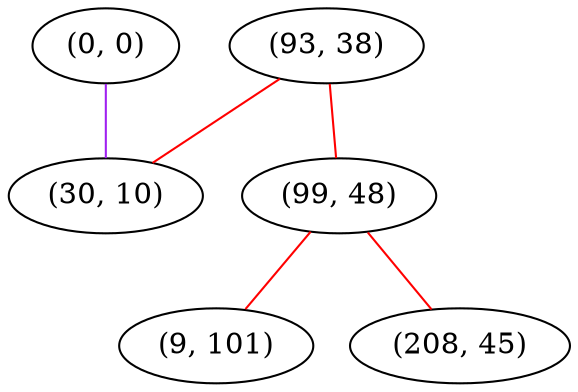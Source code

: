 graph "" {
"(93, 38)";
"(0, 0)";
"(30, 10)";
"(99, 48)";
"(9, 101)";
"(208, 45)";
"(93, 38)" -- "(99, 48)"  [color=red, key=0, weight=1];
"(93, 38)" -- "(30, 10)"  [color=red, key=0, weight=1];
"(0, 0)" -- "(30, 10)"  [color=purple, key=0, weight=4];
"(99, 48)" -- "(9, 101)"  [color=red, key=0, weight=1];
"(99, 48)" -- "(208, 45)"  [color=red, key=0, weight=1];
}
